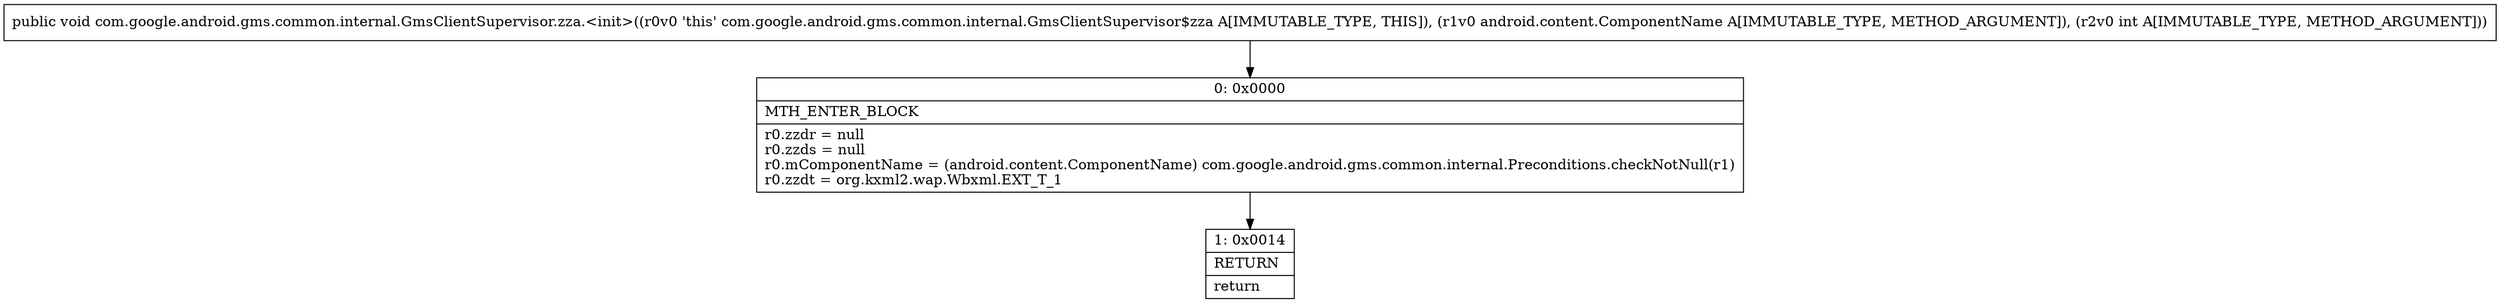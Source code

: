 digraph "CFG forcom.google.android.gms.common.internal.GmsClientSupervisor.zza.\<init\>(Landroid\/content\/ComponentName;I)V" {
Node_0 [shape=record,label="{0\:\ 0x0000|MTH_ENTER_BLOCK\l|r0.zzdr = null\lr0.zzds = null\lr0.mComponentName = (android.content.ComponentName) com.google.android.gms.common.internal.Preconditions.checkNotNull(r1)\lr0.zzdt = org.kxml2.wap.Wbxml.EXT_T_1\l}"];
Node_1 [shape=record,label="{1\:\ 0x0014|RETURN\l|return\l}"];
MethodNode[shape=record,label="{public void com.google.android.gms.common.internal.GmsClientSupervisor.zza.\<init\>((r0v0 'this' com.google.android.gms.common.internal.GmsClientSupervisor$zza A[IMMUTABLE_TYPE, THIS]), (r1v0 android.content.ComponentName A[IMMUTABLE_TYPE, METHOD_ARGUMENT]), (r2v0 int A[IMMUTABLE_TYPE, METHOD_ARGUMENT])) }"];
MethodNode -> Node_0;
Node_0 -> Node_1;
}


